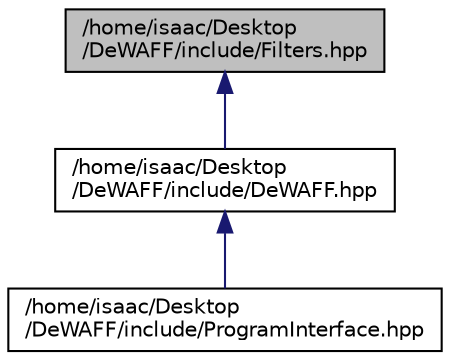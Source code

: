 digraph "/home/isaac/Desktop/DeWAFF/include/Filters.hpp"
{
 // LATEX_PDF_SIZE
  edge [fontname="Helvetica",fontsize="10",labelfontname="Helvetica",labelfontsize="10"];
  node [fontname="Helvetica",fontsize="10",shape=record];
  Node1 [label="/home/isaac/Desktop\l/DeWAFF/include/Filters.hpp",height=0.2,width=0.4,color="black", fillcolor="grey75", style="filled", fontcolor="black",tooltip=" "];
  Node1 -> Node2 [dir="back",color="midnightblue",fontsize="10",style="solid"];
  Node2 [label="/home/isaac/Desktop\l/DeWAFF/include/DeWAFF.hpp",height=0.2,width=0.4,color="black", fillcolor="white", style="filled",URL="$_de_w_a_f_f_8hpp.html",tooltip=" "];
  Node2 -> Node3 [dir="back",color="midnightblue",fontsize="10",style="solid"];
  Node3 [label="/home/isaac/Desktop\l/DeWAFF/include/ProgramInterface.hpp",height=0.2,width=0.4,color="black", fillcolor="white", style="filled",URL="$_program_interface_8hpp.html",tooltip=" "];
}
